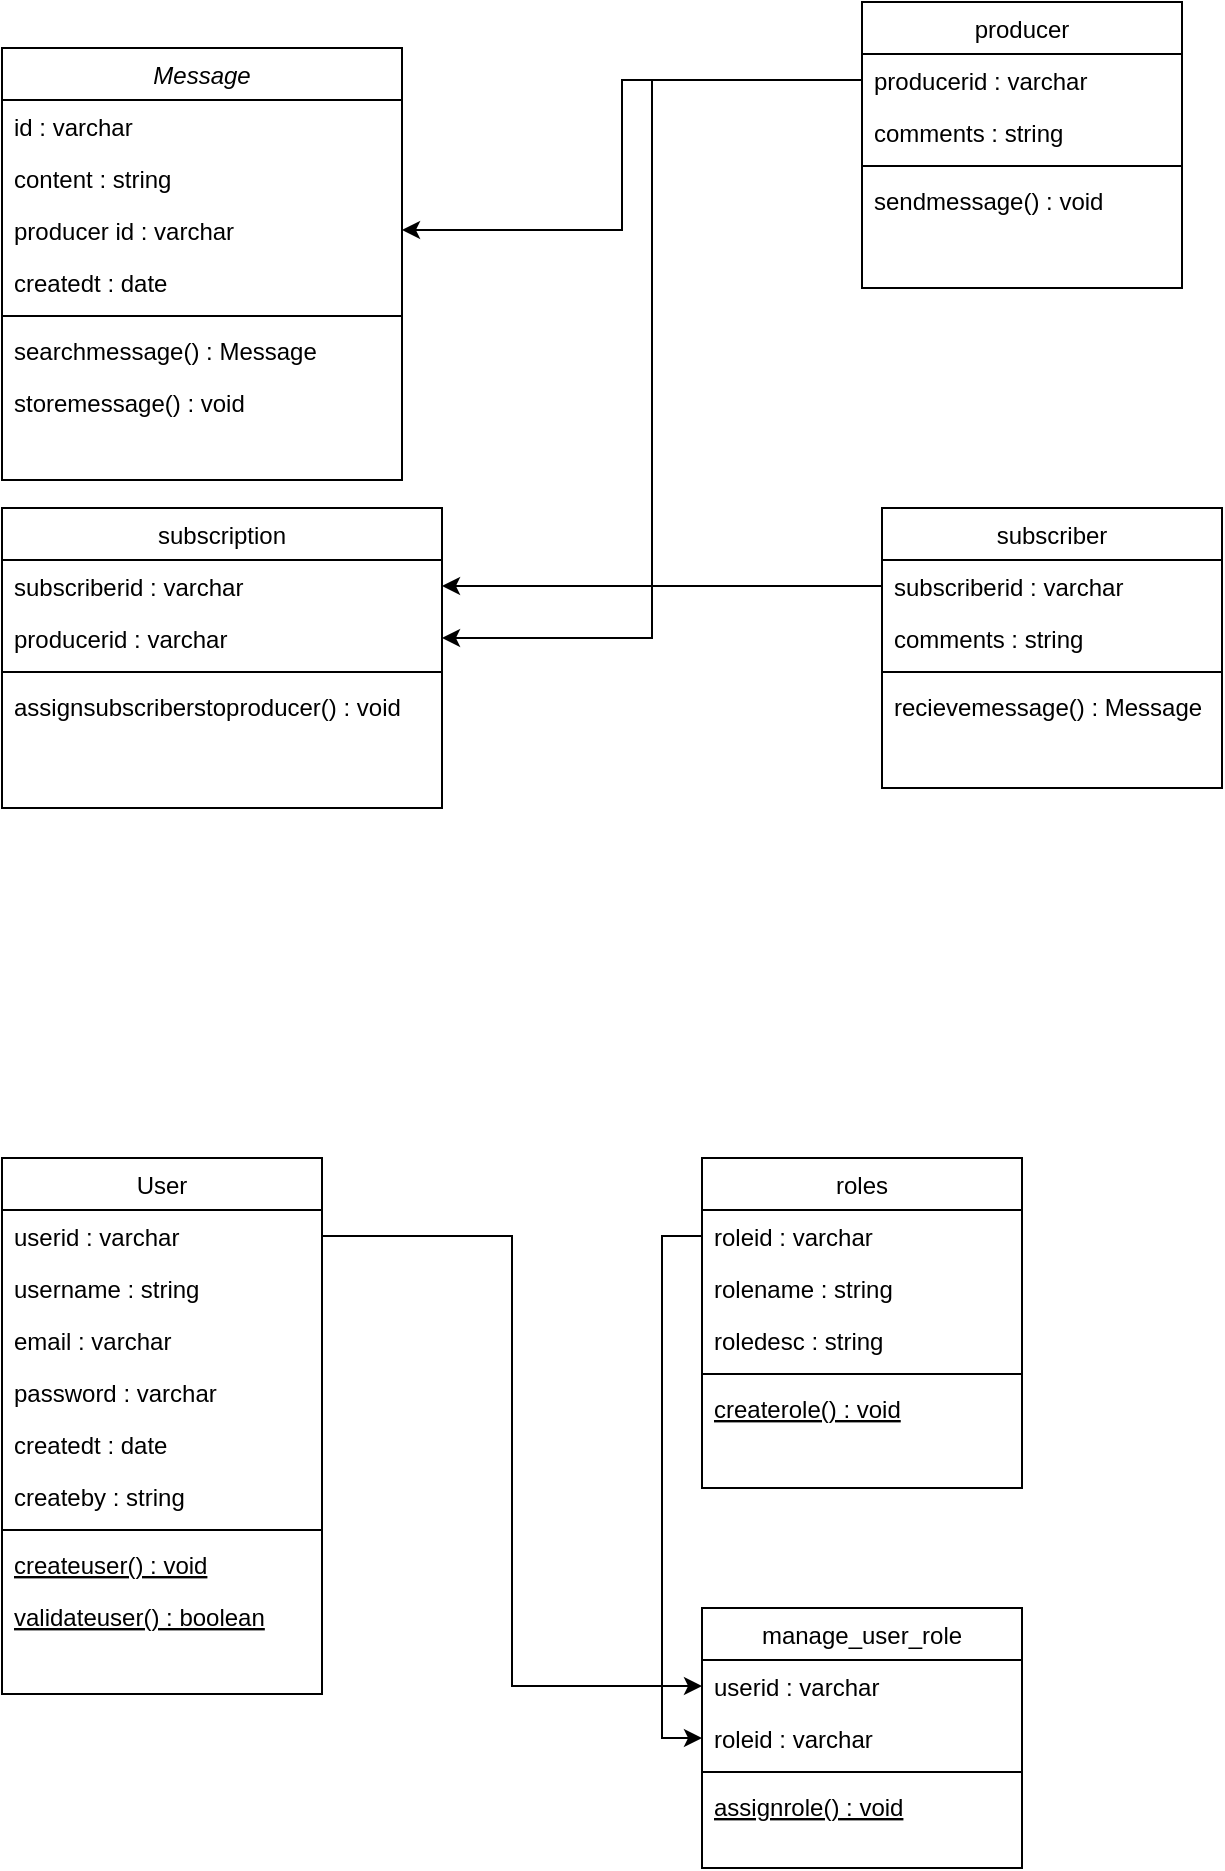 <mxfile version="24.8.4">
  <diagram id="C5RBs43oDa-KdzZeNtuy" name="Page-1">
    <mxGraphModel dx="803" dy="528" grid="1" gridSize="10" guides="1" tooltips="1" connect="1" arrows="1" fold="1" page="1" pageScale="1" pageWidth="827" pageHeight="1169" math="0" shadow="0">
      <root>
        <mxCell id="WIyWlLk6GJQsqaUBKTNV-0" />
        <mxCell id="WIyWlLk6GJQsqaUBKTNV-1" parent="WIyWlLk6GJQsqaUBKTNV-0" />
        <mxCell id="zkfFHV4jXpPFQw0GAbJ--0" value="Message" style="swimlane;fontStyle=2;align=center;verticalAlign=top;childLayout=stackLayout;horizontal=1;startSize=26;horizontalStack=0;resizeParent=1;resizeLast=0;collapsible=1;marginBottom=0;rounded=0;shadow=0;strokeWidth=1;" parent="WIyWlLk6GJQsqaUBKTNV-1" vertex="1">
          <mxGeometry x="120" y="30" width="200" height="216" as="geometry">
            <mxRectangle x="230" y="140" width="160" height="26" as="alternateBounds" />
          </mxGeometry>
        </mxCell>
        <mxCell id="zkfFHV4jXpPFQw0GAbJ--1" value="id : varchar" style="text;align=left;verticalAlign=top;spacingLeft=4;spacingRight=4;overflow=hidden;rotatable=0;points=[[0,0.5],[1,0.5]];portConstraint=eastwest;" parent="zkfFHV4jXpPFQw0GAbJ--0" vertex="1">
          <mxGeometry y="26" width="200" height="26" as="geometry" />
        </mxCell>
        <mxCell id="zkfFHV4jXpPFQw0GAbJ--2" value="content : string" style="text;align=left;verticalAlign=top;spacingLeft=4;spacingRight=4;overflow=hidden;rotatable=0;points=[[0,0.5],[1,0.5]];portConstraint=eastwest;rounded=0;shadow=0;html=0;" parent="zkfFHV4jXpPFQw0GAbJ--0" vertex="1">
          <mxGeometry y="52" width="200" height="26" as="geometry" />
        </mxCell>
        <mxCell id="zkfFHV4jXpPFQw0GAbJ--3" value="producer id : varchar" style="text;align=left;verticalAlign=top;spacingLeft=4;spacingRight=4;overflow=hidden;rotatable=0;points=[[0,0.5],[1,0.5]];portConstraint=eastwest;rounded=0;shadow=0;html=0;" parent="zkfFHV4jXpPFQw0GAbJ--0" vertex="1">
          <mxGeometry y="78" width="200" height="26" as="geometry" />
        </mxCell>
        <mxCell id="uEWyaRoreuHGwoSC0HPb-31" value="createdt : date" style="text;align=left;verticalAlign=top;spacingLeft=4;spacingRight=4;overflow=hidden;rotatable=0;points=[[0,0.5],[1,0.5]];portConstraint=eastwest;rounded=0;shadow=0;html=0;" parent="zkfFHV4jXpPFQw0GAbJ--0" vertex="1">
          <mxGeometry y="104" width="200" height="26" as="geometry" />
        </mxCell>
        <mxCell id="zkfFHV4jXpPFQw0GAbJ--4" value="" style="line;html=1;strokeWidth=1;align=left;verticalAlign=middle;spacingTop=-1;spacingLeft=3;spacingRight=3;rotatable=0;labelPosition=right;points=[];portConstraint=eastwest;" parent="zkfFHV4jXpPFQw0GAbJ--0" vertex="1">
          <mxGeometry y="130" width="200" height="8" as="geometry" />
        </mxCell>
        <mxCell id="zkfFHV4jXpPFQw0GAbJ--5" value="searchmessage() : Message" style="text;align=left;verticalAlign=top;spacingLeft=4;spacingRight=4;overflow=hidden;rotatable=0;points=[[0,0.5],[1,0.5]];portConstraint=eastwest;" parent="zkfFHV4jXpPFQw0GAbJ--0" vertex="1">
          <mxGeometry y="138" width="200" height="26" as="geometry" />
        </mxCell>
        <mxCell id="8bIAxpthKuqd_VK1ehtZ-1" value="storemessage() : void" style="text;align=left;verticalAlign=top;spacingLeft=4;spacingRight=4;overflow=hidden;rotatable=0;points=[[0,0.5],[1,0.5]];portConstraint=eastwest;" vertex="1" parent="zkfFHV4jXpPFQw0GAbJ--0">
          <mxGeometry y="164" width="200" height="26" as="geometry" />
        </mxCell>
        <mxCell id="zkfFHV4jXpPFQw0GAbJ--17" value="producer" style="swimlane;fontStyle=0;align=center;verticalAlign=top;childLayout=stackLayout;horizontal=1;startSize=26;horizontalStack=0;resizeParent=1;resizeLast=0;collapsible=1;marginBottom=0;rounded=0;shadow=0;strokeWidth=1;" parent="WIyWlLk6GJQsqaUBKTNV-1" vertex="1">
          <mxGeometry x="550" y="7" width="160" height="143" as="geometry">
            <mxRectangle x="550" y="140" width="160" height="26" as="alternateBounds" />
          </mxGeometry>
        </mxCell>
        <mxCell id="zkfFHV4jXpPFQw0GAbJ--18" value="producerid : varchar" style="text;align=left;verticalAlign=top;spacingLeft=4;spacingRight=4;overflow=hidden;rotatable=0;points=[[0,0.5],[1,0.5]];portConstraint=eastwest;" parent="zkfFHV4jXpPFQw0GAbJ--17" vertex="1">
          <mxGeometry y="26" width="160" height="26" as="geometry" />
        </mxCell>
        <mxCell id="zkfFHV4jXpPFQw0GAbJ--19" value="comments : string" style="text;align=left;verticalAlign=top;spacingLeft=4;spacingRight=4;overflow=hidden;rotatable=0;points=[[0,0.5],[1,0.5]];portConstraint=eastwest;rounded=0;shadow=0;html=0;" parent="zkfFHV4jXpPFQw0GAbJ--17" vertex="1">
          <mxGeometry y="52" width="160" height="26" as="geometry" />
        </mxCell>
        <mxCell id="zkfFHV4jXpPFQw0GAbJ--23" value="" style="line;html=1;strokeWidth=1;align=left;verticalAlign=middle;spacingTop=-1;spacingLeft=3;spacingRight=3;rotatable=0;labelPosition=right;points=[];portConstraint=eastwest;" parent="zkfFHV4jXpPFQw0GAbJ--17" vertex="1">
          <mxGeometry y="78" width="160" height="8" as="geometry" />
        </mxCell>
        <mxCell id="zkfFHV4jXpPFQw0GAbJ--24" value="sendmessage() : void" style="text;align=left;verticalAlign=top;spacingLeft=4;spacingRight=4;overflow=hidden;rotatable=0;points=[[0,0.5],[1,0.5]];portConstraint=eastwest;" parent="zkfFHV4jXpPFQw0GAbJ--17" vertex="1">
          <mxGeometry y="86" width="160" height="26" as="geometry" />
        </mxCell>
        <mxCell id="uEWyaRoreuHGwoSC0HPb-0" value="User" style="swimlane;fontStyle=0;align=center;verticalAlign=top;childLayout=stackLayout;horizontal=1;startSize=26;horizontalStack=0;resizeParent=1;resizeLast=0;collapsible=1;marginBottom=0;rounded=0;shadow=0;strokeWidth=1;" parent="WIyWlLk6GJQsqaUBKTNV-1" vertex="1">
          <mxGeometry x="120" y="585" width="160" height="268" as="geometry">
            <mxRectangle x="130" y="380" width="160" height="26" as="alternateBounds" />
          </mxGeometry>
        </mxCell>
        <mxCell id="uEWyaRoreuHGwoSC0HPb-1" value="userid : varchar" style="text;align=left;verticalAlign=top;spacingLeft=4;spacingRight=4;overflow=hidden;rotatable=0;points=[[0,0.5],[1,0.5]];portConstraint=eastwest;" parent="uEWyaRoreuHGwoSC0HPb-0" vertex="1">
          <mxGeometry y="26" width="160" height="26" as="geometry" />
        </mxCell>
        <mxCell id="uEWyaRoreuHGwoSC0HPb-2" value="username : string" style="text;align=left;verticalAlign=top;spacingLeft=4;spacingRight=4;overflow=hidden;rotatable=0;points=[[0,0.5],[1,0.5]];portConstraint=eastwest;rounded=0;shadow=0;html=0;" parent="uEWyaRoreuHGwoSC0HPb-0" vertex="1">
          <mxGeometry y="52" width="160" height="26" as="geometry" />
        </mxCell>
        <mxCell id="uEWyaRoreuHGwoSC0HPb-7" value="email : varchar" style="text;align=left;verticalAlign=top;spacingLeft=4;spacingRight=4;overflow=hidden;rotatable=0;points=[[0,0.5],[1,0.5]];portConstraint=eastwest;rounded=0;shadow=0;html=0;" parent="uEWyaRoreuHGwoSC0HPb-0" vertex="1">
          <mxGeometry y="78" width="160" height="26" as="geometry" />
        </mxCell>
        <mxCell id="uEWyaRoreuHGwoSC0HPb-8" value="password : varchar" style="text;align=left;verticalAlign=top;spacingLeft=4;spacingRight=4;overflow=hidden;rotatable=0;points=[[0,0.5],[1,0.5]];portConstraint=eastwest;rounded=0;shadow=0;html=0;" parent="uEWyaRoreuHGwoSC0HPb-0" vertex="1">
          <mxGeometry y="104" width="160" height="26" as="geometry" />
        </mxCell>
        <mxCell id="uEWyaRoreuHGwoSC0HPb-9" value="createdt : date" style="text;align=left;verticalAlign=top;spacingLeft=4;spacingRight=4;overflow=hidden;rotatable=0;points=[[0,0.5],[1,0.5]];portConstraint=eastwest;rounded=0;shadow=0;html=0;" parent="uEWyaRoreuHGwoSC0HPb-0" vertex="1">
          <mxGeometry y="130" width="160" height="26" as="geometry" />
        </mxCell>
        <mxCell id="uEWyaRoreuHGwoSC0HPb-10" value="createby : string" style="text;align=left;verticalAlign=top;spacingLeft=4;spacingRight=4;overflow=hidden;rotatable=0;points=[[0,0.5],[1,0.5]];portConstraint=eastwest;rounded=0;shadow=0;html=0;" parent="uEWyaRoreuHGwoSC0HPb-0" vertex="1">
          <mxGeometry y="156" width="160" height="26" as="geometry" />
        </mxCell>
        <mxCell id="uEWyaRoreuHGwoSC0HPb-3" value="" style="line;html=1;strokeWidth=1;align=left;verticalAlign=middle;spacingTop=-1;spacingLeft=3;spacingRight=3;rotatable=0;labelPosition=right;points=[];portConstraint=eastwest;" parent="uEWyaRoreuHGwoSC0HPb-0" vertex="1">
          <mxGeometry y="182" width="160" height="8" as="geometry" />
        </mxCell>
        <mxCell id="uEWyaRoreuHGwoSC0HPb-4" value="createuser() : void" style="text;align=left;verticalAlign=top;spacingLeft=4;spacingRight=4;overflow=hidden;rotatable=0;points=[[0,0.5],[1,0.5]];portConstraint=eastwest;fontStyle=4" parent="uEWyaRoreuHGwoSC0HPb-0" vertex="1">
          <mxGeometry y="190" width="160" height="26" as="geometry" />
        </mxCell>
        <mxCell id="uEWyaRoreuHGwoSC0HPb-45" value="validateuser() : boolean" style="text;align=left;verticalAlign=top;spacingLeft=4;spacingRight=4;overflow=hidden;rotatable=0;points=[[0,0.5],[1,0.5]];portConstraint=eastwest;fontStyle=4" parent="uEWyaRoreuHGwoSC0HPb-0" vertex="1">
          <mxGeometry y="216" width="160" height="26" as="geometry" />
        </mxCell>
        <mxCell id="uEWyaRoreuHGwoSC0HPb-12" value="roles" style="swimlane;fontStyle=0;align=center;verticalAlign=top;childLayout=stackLayout;horizontal=1;startSize=26;horizontalStack=0;resizeParent=1;resizeLast=0;collapsible=1;marginBottom=0;rounded=0;shadow=0;strokeWidth=1;" parent="WIyWlLk6GJQsqaUBKTNV-1" vertex="1">
          <mxGeometry x="470" y="585" width="160" height="165" as="geometry">
            <mxRectangle x="130" y="380" width="160" height="26" as="alternateBounds" />
          </mxGeometry>
        </mxCell>
        <mxCell id="uEWyaRoreuHGwoSC0HPb-13" value="roleid : varchar" style="text;align=left;verticalAlign=top;spacingLeft=4;spacingRight=4;overflow=hidden;rotatable=0;points=[[0,0.5],[1,0.5]];portConstraint=eastwest;" parent="uEWyaRoreuHGwoSC0HPb-12" vertex="1">
          <mxGeometry y="26" width="160" height="26" as="geometry" />
        </mxCell>
        <mxCell id="uEWyaRoreuHGwoSC0HPb-14" value="rolename : string" style="text;align=left;verticalAlign=top;spacingLeft=4;spacingRight=4;overflow=hidden;rotatable=0;points=[[0,0.5],[1,0.5]];portConstraint=eastwest;rounded=0;shadow=0;html=0;" parent="uEWyaRoreuHGwoSC0HPb-12" vertex="1">
          <mxGeometry y="52" width="160" height="26" as="geometry" />
        </mxCell>
        <mxCell id="uEWyaRoreuHGwoSC0HPb-15" value="roledesc : string" style="text;align=left;verticalAlign=top;spacingLeft=4;spacingRight=4;overflow=hidden;rotatable=0;points=[[0,0.5],[1,0.5]];portConstraint=eastwest;rounded=0;shadow=0;html=0;" parent="uEWyaRoreuHGwoSC0HPb-12" vertex="1">
          <mxGeometry y="78" width="160" height="26" as="geometry" />
        </mxCell>
        <mxCell id="uEWyaRoreuHGwoSC0HPb-19" value="" style="line;html=1;strokeWidth=1;align=left;verticalAlign=middle;spacingTop=-1;spacingLeft=3;spacingRight=3;rotatable=0;labelPosition=right;points=[];portConstraint=eastwest;" parent="uEWyaRoreuHGwoSC0HPb-12" vertex="1">
          <mxGeometry y="104" width="160" height="8" as="geometry" />
        </mxCell>
        <mxCell id="uEWyaRoreuHGwoSC0HPb-20" value="createrole() : void" style="text;align=left;verticalAlign=top;spacingLeft=4;spacingRight=4;overflow=hidden;rotatable=0;points=[[0,0.5],[1,0.5]];portConstraint=eastwest;fontStyle=4" parent="uEWyaRoreuHGwoSC0HPb-12" vertex="1">
          <mxGeometry y="112" width="160" height="26" as="geometry" />
        </mxCell>
        <mxCell id="uEWyaRoreuHGwoSC0HPb-23" value="manage_user_role" style="swimlane;fontStyle=0;align=center;verticalAlign=top;childLayout=stackLayout;horizontal=1;startSize=26;horizontalStack=0;resizeParent=1;resizeLast=0;collapsible=1;marginBottom=0;rounded=0;shadow=0;strokeWidth=1;" parent="WIyWlLk6GJQsqaUBKTNV-1" vertex="1">
          <mxGeometry x="470" y="810" width="160" height="130" as="geometry">
            <mxRectangle x="130" y="380" width="160" height="26" as="alternateBounds" />
          </mxGeometry>
        </mxCell>
        <mxCell id="uEWyaRoreuHGwoSC0HPb-24" value="userid : varchar" style="text;align=left;verticalAlign=top;spacingLeft=4;spacingRight=4;overflow=hidden;rotatable=0;points=[[0,0.5],[1,0.5]];portConstraint=eastwest;" parent="uEWyaRoreuHGwoSC0HPb-23" vertex="1">
          <mxGeometry y="26" width="160" height="26" as="geometry" />
        </mxCell>
        <mxCell id="uEWyaRoreuHGwoSC0HPb-25" value="roleid : varchar" style="text;align=left;verticalAlign=top;spacingLeft=4;spacingRight=4;overflow=hidden;rotatable=0;points=[[0,0.5],[1,0.5]];portConstraint=eastwest;rounded=0;shadow=0;html=0;" parent="uEWyaRoreuHGwoSC0HPb-23" vertex="1">
          <mxGeometry y="52" width="160" height="26" as="geometry" />
        </mxCell>
        <mxCell id="uEWyaRoreuHGwoSC0HPb-27" value="" style="line;html=1;strokeWidth=1;align=left;verticalAlign=middle;spacingTop=-1;spacingLeft=3;spacingRight=3;rotatable=0;labelPosition=right;points=[];portConstraint=eastwest;" parent="uEWyaRoreuHGwoSC0HPb-23" vertex="1">
          <mxGeometry y="78" width="160" height="8" as="geometry" />
        </mxCell>
        <mxCell id="uEWyaRoreuHGwoSC0HPb-28" value="assignrole() : void" style="text;align=left;verticalAlign=top;spacingLeft=4;spacingRight=4;overflow=hidden;rotatable=0;points=[[0,0.5],[1,0.5]];portConstraint=eastwest;fontStyle=4" parent="uEWyaRoreuHGwoSC0HPb-23" vertex="1">
          <mxGeometry y="86" width="160" height="26" as="geometry" />
        </mxCell>
        <mxCell id="uEWyaRoreuHGwoSC0HPb-32" value="subscriber" style="swimlane;fontStyle=0;align=center;verticalAlign=top;childLayout=stackLayout;horizontal=1;startSize=26;horizontalStack=0;resizeParent=1;resizeLast=0;collapsible=1;marginBottom=0;rounded=0;shadow=0;strokeWidth=1;" parent="WIyWlLk6GJQsqaUBKTNV-1" vertex="1">
          <mxGeometry x="560" y="260" width="170" height="140" as="geometry">
            <mxRectangle x="550" y="140" width="160" height="26" as="alternateBounds" />
          </mxGeometry>
        </mxCell>
        <mxCell id="uEWyaRoreuHGwoSC0HPb-33" value="subscriberid : varchar" style="text;align=left;verticalAlign=top;spacingLeft=4;spacingRight=4;overflow=hidden;rotatable=0;points=[[0,0.5],[1,0.5]];portConstraint=eastwest;" parent="uEWyaRoreuHGwoSC0HPb-32" vertex="1">
          <mxGeometry y="26" width="170" height="26" as="geometry" />
        </mxCell>
        <mxCell id="uEWyaRoreuHGwoSC0HPb-34" value="comments : string" style="text;align=left;verticalAlign=top;spacingLeft=4;spacingRight=4;overflow=hidden;rotatable=0;points=[[0,0.5],[1,0.5]];portConstraint=eastwest;rounded=0;shadow=0;html=0;" parent="uEWyaRoreuHGwoSC0HPb-32" vertex="1">
          <mxGeometry y="52" width="170" height="26" as="geometry" />
        </mxCell>
        <mxCell id="uEWyaRoreuHGwoSC0HPb-35" value="" style="line;html=1;strokeWidth=1;align=left;verticalAlign=middle;spacingTop=-1;spacingLeft=3;spacingRight=3;rotatable=0;labelPosition=right;points=[];portConstraint=eastwest;" parent="uEWyaRoreuHGwoSC0HPb-32" vertex="1">
          <mxGeometry y="78" width="170" height="8" as="geometry" />
        </mxCell>
        <mxCell id="uEWyaRoreuHGwoSC0HPb-36" value="recievemessage() : Message" style="text;align=left;verticalAlign=top;spacingLeft=4;spacingRight=4;overflow=hidden;rotatable=0;points=[[0,0.5],[1,0.5]];portConstraint=eastwest;" parent="uEWyaRoreuHGwoSC0HPb-32" vertex="1">
          <mxGeometry y="86" width="170" height="26" as="geometry" />
        </mxCell>
        <mxCell id="uEWyaRoreuHGwoSC0HPb-38" value="subscription" style="swimlane;fontStyle=0;align=center;verticalAlign=top;childLayout=stackLayout;horizontal=1;startSize=26;horizontalStack=0;resizeParent=1;resizeLast=0;collapsible=1;marginBottom=0;rounded=0;shadow=0;strokeWidth=1;" parent="WIyWlLk6GJQsqaUBKTNV-1" vertex="1">
          <mxGeometry x="120" y="260" width="220" height="150" as="geometry">
            <mxRectangle x="550" y="140" width="160" height="26" as="alternateBounds" />
          </mxGeometry>
        </mxCell>
        <mxCell id="uEWyaRoreuHGwoSC0HPb-39" value="subscriberid : varchar" style="text;align=left;verticalAlign=top;spacingLeft=4;spacingRight=4;overflow=hidden;rotatable=0;points=[[0,0.5],[1,0.5]];portConstraint=eastwest;" parent="uEWyaRoreuHGwoSC0HPb-38" vertex="1">
          <mxGeometry y="26" width="220" height="26" as="geometry" />
        </mxCell>
        <mxCell id="uEWyaRoreuHGwoSC0HPb-40" value="producerid : varchar" style="text;align=left;verticalAlign=top;spacingLeft=4;spacingRight=4;overflow=hidden;rotatable=0;points=[[0,0.5],[1,0.5]];portConstraint=eastwest;rounded=0;shadow=0;html=0;" parent="uEWyaRoreuHGwoSC0HPb-38" vertex="1">
          <mxGeometry y="52" width="220" height="26" as="geometry" />
        </mxCell>
        <mxCell id="uEWyaRoreuHGwoSC0HPb-41" value="" style="line;html=1;strokeWidth=1;align=left;verticalAlign=middle;spacingTop=-1;spacingLeft=3;spacingRight=3;rotatable=0;labelPosition=right;points=[];portConstraint=eastwest;" parent="uEWyaRoreuHGwoSC0HPb-38" vertex="1">
          <mxGeometry y="78" width="220" height="8" as="geometry" />
        </mxCell>
        <mxCell id="uEWyaRoreuHGwoSC0HPb-42" value="assignsubscriberstoproducer() : void" style="text;align=left;verticalAlign=top;spacingLeft=4;spacingRight=4;overflow=hidden;rotatable=0;points=[[0,0.5],[1,0.5]];portConstraint=eastwest;" parent="uEWyaRoreuHGwoSC0HPb-38" vertex="1">
          <mxGeometry y="86" width="220" height="26" as="geometry" />
        </mxCell>
        <mxCell id="uEWyaRoreuHGwoSC0HPb-52" style="edgeStyle=orthogonalEdgeStyle;rounded=0;orthogonalLoop=1;jettySize=auto;html=1;exitX=1;exitY=0.5;exitDx=0;exitDy=0;entryX=0;entryY=0.5;entryDx=0;entryDy=0;" parent="WIyWlLk6GJQsqaUBKTNV-1" source="uEWyaRoreuHGwoSC0HPb-1" target="uEWyaRoreuHGwoSC0HPb-24" edge="1">
          <mxGeometry relative="1" as="geometry" />
        </mxCell>
        <mxCell id="uEWyaRoreuHGwoSC0HPb-53" style="edgeStyle=orthogonalEdgeStyle;rounded=0;orthogonalLoop=1;jettySize=auto;html=1;exitX=0;exitY=0.5;exitDx=0;exitDy=0;entryX=0;entryY=0.5;entryDx=0;entryDy=0;" parent="WIyWlLk6GJQsqaUBKTNV-1" source="uEWyaRoreuHGwoSC0HPb-13" target="uEWyaRoreuHGwoSC0HPb-25" edge="1">
          <mxGeometry relative="1" as="geometry" />
        </mxCell>
        <mxCell id="uEWyaRoreuHGwoSC0HPb-51" style="edgeStyle=orthogonalEdgeStyle;rounded=0;orthogonalLoop=1;jettySize=auto;html=1;exitX=0;exitY=0.5;exitDx=0;exitDy=0;entryX=1;entryY=0.5;entryDx=0;entryDy=0;" parent="WIyWlLk6GJQsqaUBKTNV-1" source="uEWyaRoreuHGwoSC0HPb-33" target="uEWyaRoreuHGwoSC0HPb-39" edge="1">
          <mxGeometry relative="1" as="geometry" />
        </mxCell>
        <mxCell id="uEWyaRoreuHGwoSC0HPb-50" style="edgeStyle=orthogonalEdgeStyle;rounded=0;orthogonalLoop=1;jettySize=auto;html=1;exitX=0;exitY=0.5;exitDx=0;exitDy=0;entryX=1;entryY=0.5;entryDx=0;entryDy=0;" parent="WIyWlLk6GJQsqaUBKTNV-1" source="zkfFHV4jXpPFQw0GAbJ--18" target="uEWyaRoreuHGwoSC0HPb-40" edge="1">
          <mxGeometry relative="1" as="geometry" />
        </mxCell>
        <mxCell id="uEWyaRoreuHGwoSC0HPb-48" style="edgeStyle=orthogonalEdgeStyle;rounded=0;orthogonalLoop=1;jettySize=auto;html=1;exitX=0;exitY=0.5;exitDx=0;exitDy=0;entryX=1;entryY=0.5;entryDx=0;entryDy=0;" parent="WIyWlLk6GJQsqaUBKTNV-1" source="zkfFHV4jXpPFQw0GAbJ--18" target="zkfFHV4jXpPFQw0GAbJ--3" edge="1">
          <mxGeometry relative="1" as="geometry">
            <Array as="points">
              <mxPoint x="430" y="46" />
              <mxPoint x="430" y="121" />
            </Array>
          </mxGeometry>
        </mxCell>
      </root>
    </mxGraphModel>
  </diagram>
</mxfile>
